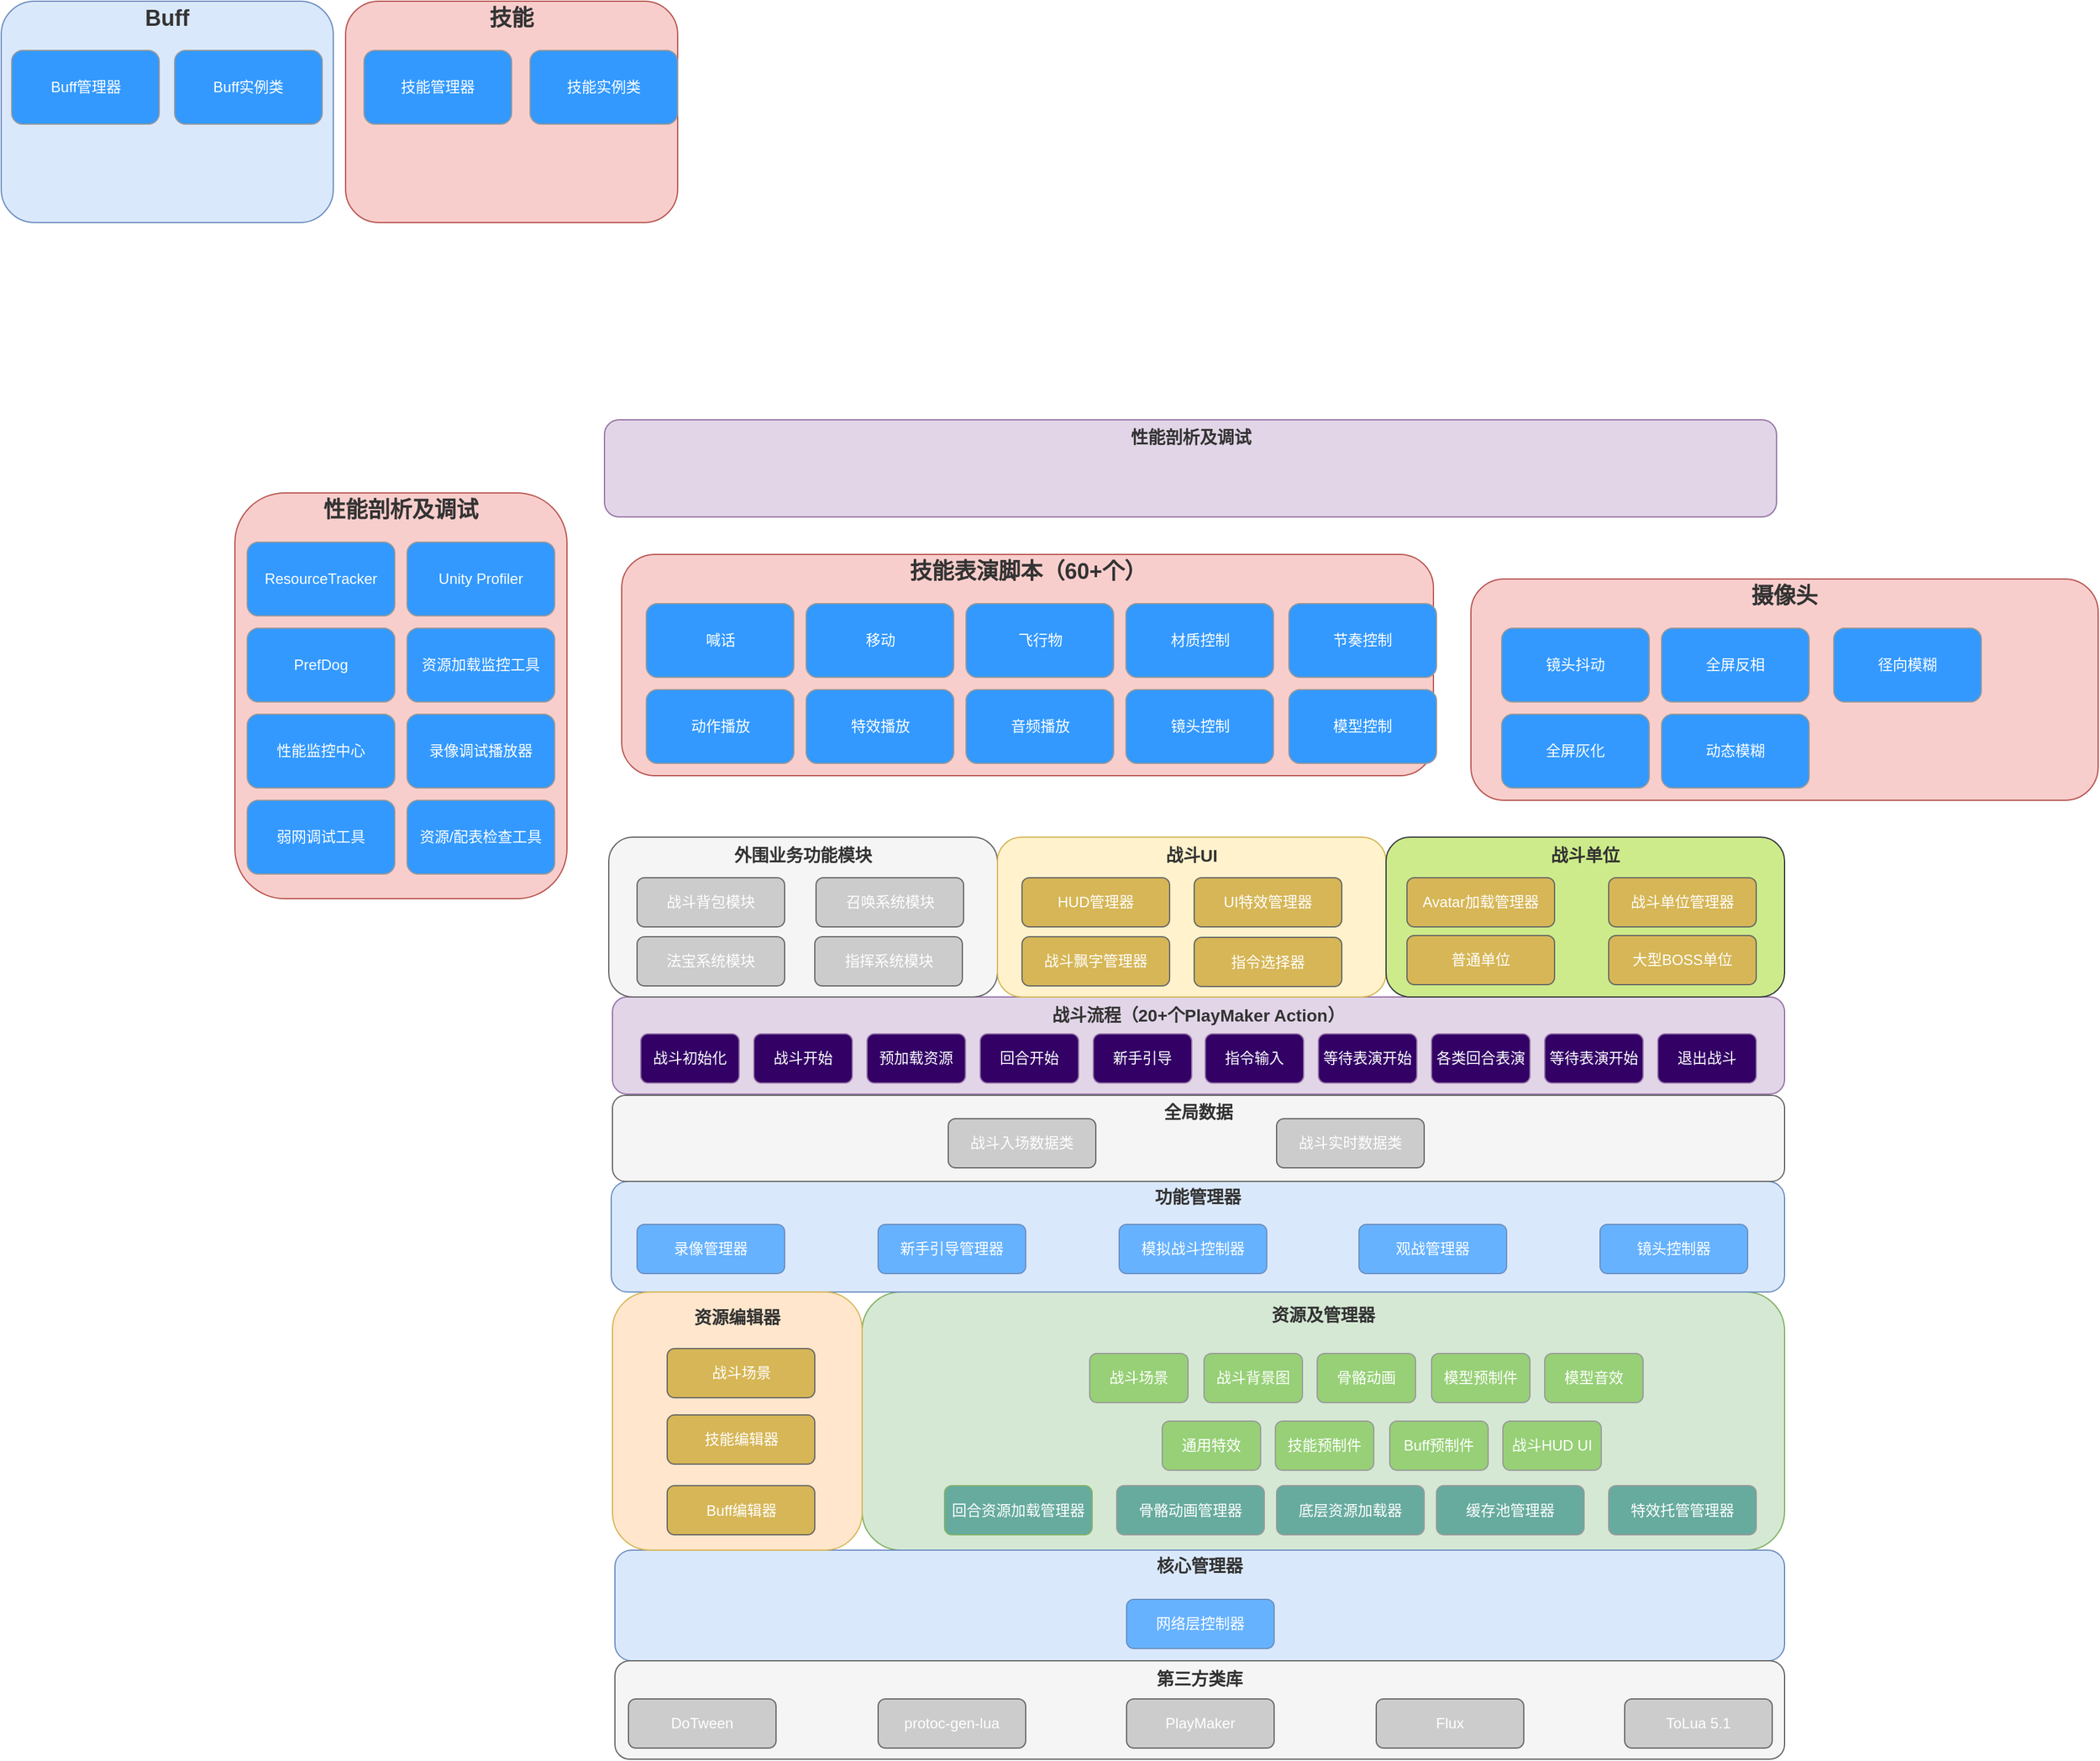 <mxfile version="12.1.8" type="github" pages="1"><diagram id="-Knro7iIvr_-B3o6s4ao" name="第 1 页"><mxGraphModel dx="2249" dy="745" grid="1" gridSize="10" guides="1" tooltips="1" connect="1" arrows="1" fold="1" page="1" pageScale="1" pageWidth="827" pageHeight="1169" math="0" shadow="0"><root><mxCell id="0"/><mxCell id="1" parent="0"/><mxCell id="s2iT2gd37a2M7Q--zr3d-125" value="&lt;font style=&quot;font-size: 18px&quot;&gt;&lt;b style=&quot;font-size: 14px&quot;&gt;&lt;font color=&quot;#333333&quot; style=&quot;font-size: 14px&quot;&gt;资源及管理器&lt;br&gt;&lt;br&gt;&lt;br&gt;&lt;br&gt;&lt;br&gt;&lt;br&gt;&lt;br&gt;&lt;br&gt;&lt;/font&gt;&lt;/b&gt;&lt;br&gt;&lt;/font&gt;" style="rounded=1;whiteSpace=wrap;html=1;strokeColor=#82b366;fillColor=#d5e8d4;" vertex="1" parent="1"><mxGeometry x="450" y="1350" width="750" height="210" as="geometry"/></mxCell><mxCell id="s2iT2gd37a2M7Q--zr3d-138" value="&lt;font style=&quot;font-size: 18px&quot;&gt;&lt;b style=&quot;font-size: 14px&quot;&gt;&lt;font color=&quot;#333333&quot; style=&quot;font-size: 14px&quot;&gt;核心管理器&lt;br&gt;&lt;br&gt;&lt;br&gt;&lt;/font&gt;&lt;/b&gt;&lt;br&gt;&lt;/font&gt;" style="rounded=1;whiteSpace=wrap;html=1;strokeColor=#6c8ebf;fillColor=#dae8fc;" vertex="1" parent="1"><mxGeometry x="249" y="1560" width="951" height="90" as="geometry"/></mxCell><mxCell id="s2iT2gd37a2M7Q--zr3d-35" value="&lt;font style=&quot;font-size: 18px&quot;&gt;&lt;font color=&quot;#333333&quot;&gt;&lt;b&gt;技能&lt;br&gt;&lt;/b&gt;&lt;/font&gt;&lt;br&gt;&lt;br&gt;&lt;br&gt;&lt;br&gt;&lt;br&gt;&lt;br&gt;&lt;br&gt;&lt;/font&gt;" style="rounded=1;whiteSpace=wrap;html=1;strokeColor=#b85450;fillColor=#f8cecc;" vertex="1" parent="1"><mxGeometry x="30" y="300" width="270" height="180" as="geometry"/></mxCell><mxCell id="s2iT2gd37a2M7Q--zr3d-92" value="&lt;font style=&quot;font-size: 18px&quot;&gt;&lt;font color=&quot;#333333&quot;&gt;&lt;b&gt;Buff&lt;br&gt;&lt;/b&gt;&lt;/font&gt;&lt;br&gt;&lt;br&gt;&lt;br&gt;&lt;br&gt;&lt;br&gt;&lt;br&gt;&lt;br&gt;&lt;/font&gt;" style="rounded=1;whiteSpace=wrap;html=1;strokeColor=#6c8ebf;fillColor=#dae8fc;" vertex="1" parent="1"><mxGeometry x="-250" y="300" width="270" height="180" as="geometry"/></mxCell><mxCell id="s2iT2gd37a2M7Q--zr3d-22" value="&lt;font color=&quot;#ffffff&quot;&gt;网络层控制器&lt;/font&gt;" style="rounded=1;whiteSpace=wrap;html=1;fillColor=#66B2FF;strokeColor=#6c8ebf;" vertex="1" parent="1"><mxGeometry x="665" y="1600" width="120" height="40" as="geometry"/></mxCell><mxCell id="s2iT2gd37a2M7Q--zr3d-25" value="&lt;font color=&quot;#ffffff&quot;&gt;骨骼动画管理器&lt;/font&gt;" style="rounded=1;whiteSpace=wrap;html=1;fillColor=#67AB9F;strokeColor=#999999;" vertex="1" parent="1"><mxGeometry x="657" y="1507.5" width="120" height="40" as="geometry"/></mxCell><mxCell id="s2iT2gd37a2M7Q--zr3d-26" value="&lt;font color=&quot;#ffffff&quot;&gt;缓存池管理器&lt;/font&gt;" style="rounded=1;whiteSpace=wrap;html=1;fillColor=#67AB9F;strokeColor=#999999;" vertex="1" parent="1"><mxGeometry x="917" y="1507.5" width="120" height="40" as="geometry"/></mxCell><mxCell id="s2iT2gd37a2M7Q--zr3d-49" value="&lt;font color=&quot;#ffffff&quot;&gt;回合资源加载管理器&lt;/font&gt;" style="rounded=1;whiteSpace=wrap;html=1;fillColor=#67AB9F;strokeColor=#82b366;" vertex="1" parent="1"><mxGeometry x="517" y="1507.5" width="120" height="40" as="geometry"/></mxCell><mxCell id="s2iT2gd37a2M7Q--zr3d-50" value="&lt;font style=&quot;font-size: 14px&quot;&gt;&lt;font color=&quot;#333333&quot; style=&quot;font-size: 14px&quot;&gt;&lt;b&gt;第三方类库&lt;br&gt;&lt;/b&gt;&lt;/font&gt;&lt;br&gt;&lt;br&gt;&lt;br&gt;&lt;/font&gt;" style="rounded=1;whiteSpace=wrap;html=1;strokeColor=#666666;fillColor=#f5f5f5;fontColor=#333333;" vertex="1" parent="1"><mxGeometry x="249" y="1650" width="951" height="80" as="geometry"/></mxCell><mxCell id="s2iT2gd37a2M7Q--zr3d-51" value="&lt;font style=&quot;font-size: 18px&quot;&gt;&lt;b&gt;&lt;font color=&quot;#333333&quot;&gt;技能表演脚本（&lt;/font&gt;&lt;/b&gt;&lt;b&gt;&lt;font color=&quot;#333333&quot;&gt;60+个&lt;/font&gt;&lt;/b&gt;&lt;b&gt;&lt;font color=&quot;#333333&quot;&gt;）&lt;/font&gt;&lt;/b&gt;&lt;b&gt;&lt;font color=&quot;#333333&quot;&gt;&lt;br&gt;&lt;br&gt;&lt;br&gt;&lt;br&gt;&lt;br&gt;&lt;br&gt;&lt;br&gt;&lt;/font&gt;&lt;/b&gt;&lt;br&gt;&lt;/font&gt;" style="rounded=1;whiteSpace=wrap;html=1;strokeColor=#b85450;fillColor=#f8cecc;" vertex="1" parent="1"><mxGeometry x="254.5" y="750" width="660" height="180" as="geometry"/></mxCell><mxCell id="s2iT2gd37a2M7Q--zr3d-52" value="&lt;font style=&quot;font-size: 18px&quot;&gt;&lt;font color=&quot;#333333&quot;&gt;&lt;b&gt;性能剖析及调试&lt;br&gt;&lt;/b&gt;&lt;/font&gt;&lt;br&gt;&lt;br&gt;&lt;br&gt;&lt;br&gt;&lt;br&gt;&lt;br&gt;&lt;br&gt;&lt;br&gt;&lt;br&gt;&lt;br&gt;&lt;br&gt;&lt;br&gt;&lt;br&gt;&lt;br&gt;&lt;/font&gt;" style="rounded=1;whiteSpace=wrap;html=1;strokeColor=#b85450;fillColor=#f8cecc;" vertex="1" parent="1"><mxGeometry x="-60" y="700" width="270" height="330" as="geometry"/></mxCell><mxCell id="s2iT2gd37a2M7Q--zr3d-55" value="&lt;font color=&quot;#ffffff&quot;&gt;录像调试播放器&lt;/font&gt;" style="rounded=1;whiteSpace=wrap;html=1;fillColor=#3399FF;strokeColor=#999999;" vertex="1" parent="1"><mxGeometry x="80" y="880" width="120" height="60" as="geometry"/></mxCell><mxCell id="s2iT2gd37a2M7Q--zr3d-56" value="&lt;font color=&quot;#ffffff&quot;&gt;弱网调试工具&lt;/font&gt;" style="rounded=1;whiteSpace=wrap;html=1;fillColor=#3399FF;strokeColor=#999999;" vertex="1" parent="1"><mxGeometry x="-50" y="950" width="120" height="60" as="geometry"/></mxCell><mxCell id="s2iT2gd37a2M7Q--zr3d-58" value="&lt;font color=&quot;#ffffff&quot;&gt;特效托管管理器&lt;/font&gt;" style="rounded=1;whiteSpace=wrap;html=1;fillColor=#67AB9F;strokeColor=#999999;" vertex="1" parent="1"><mxGeometry x="1057" y="1507.5" width="120" height="40" as="geometry"/></mxCell><mxCell id="s2iT2gd37a2M7Q--zr3d-63" value="&lt;font color=&quot;#ffffff&quot;&gt;Buff管理器&lt;/font&gt;" style="rounded=1;whiteSpace=wrap;html=1;fillColor=#3399FF;strokeColor=#999999;" vertex="1" parent="1"><mxGeometry x="-241.5" y="340" width="120" height="60" as="geometry"/></mxCell><mxCell id="s2iT2gd37a2M7Q--zr3d-64" value="&lt;font color=&quot;#ffffff&quot;&gt;技能管理器&lt;/font&gt;" style="rounded=1;whiteSpace=wrap;html=1;fillColor=#3399FF;strokeColor=#999999;" vertex="1" parent="1"><mxGeometry x="45" y="340" width="120" height="60" as="geometry"/></mxCell><mxCell id="s2iT2gd37a2M7Q--zr3d-69" value="&lt;font color=&quot;#ffffff&quot;&gt;DoTween&lt;/font&gt;" style="rounded=1;whiteSpace=wrap;html=1;fillColor=#CCCCCC;strokeColor=#666666;fontColor=#333333;" vertex="1" parent="1"><mxGeometry x="260" y="1681" width="120" height="40" as="geometry"/></mxCell><mxCell id="s2iT2gd37a2M7Q--zr3d-71" value="&lt;span style=&quot;text-align: left ; white-space: nowrap&quot;&gt;&lt;font color=&quot;#ffffff&quot;&gt;protoc-gen-lua&lt;/font&gt;&lt;/span&gt;" style="rounded=1;whiteSpace=wrap;html=1;fillColor=#CCCCCC;strokeColor=#666666;fontColor=#333333;" vertex="1" parent="1"><mxGeometry x="463" y="1681" width="120" height="40" as="geometry"/></mxCell><mxCell id="s2iT2gd37a2M7Q--zr3d-72" value="&lt;span style=&quot;text-align: left ; white-space: nowrap&quot;&gt;&lt;font color=&quot;#ffffff&quot;&gt;PlayMaker&lt;br&gt;&lt;/font&gt;&lt;/span&gt;" style="rounded=1;whiteSpace=wrap;html=1;fillColor=#CCCCCC;strokeColor=#666666;fontColor=#333333;" vertex="1" parent="1"><mxGeometry x="665" y="1681" width="120" height="40" as="geometry"/></mxCell><mxCell id="s2iT2gd37a2M7Q--zr3d-73" value="&lt;span style=&quot;text-align: left ; white-space: nowrap&quot;&gt;&lt;font color=&quot;#ffffff&quot;&gt;Flux&lt;br&gt;&lt;/font&gt;&lt;/span&gt;" style="rounded=1;whiteSpace=wrap;html=1;fillColor=#CCCCCC;strokeColor=#666666;fontColor=#333333;" vertex="1" parent="1"><mxGeometry x="868" y="1681" width="120" height="40" as="geometry"/></mxCell><mxCell id="s2iT2gd37a2M7Q--zr3d-74" value="&lt;span style=&quot;text-align: left ; white-space: nowrap&quot;&gt;&lt;font color=&quot;#ffffff&quot;&gt;ToLua 5.1&lt;br&gt;&lt;/font&gt;&lt;/span&gt;" style="rounded=1;whiteSpace=wrap;html=1;fillColor=#CCCCCC;strokeColor=#666666;fontColor=#333333;" vertex="1" parent="1"><mxGeometry x="1070" y="1681" width="120" height="40" as="geometry"/></mxCell><mxCell id="s2iT2gd37a2M7Q--zr3d-78" value="&lt;font style=&quot;font-size: 18px&quot;&gt;&lt;b&gt;&lt;font color=&quot;#333333&quot;&gt;摄像头&lt;br&gt;&lt;br&gt;&lt;br&gt;&lt;br&gt;&lt;br&gt;&lt;br&gt;&lt;br&gt;&lt;/font&gt;&lt;/b&gt;&lt;br&gt;&lt;/font&gt;" style="rounded=1;whiteSpace=wrap;html=1;strokeColor=#b85450;fillColor=#f8cecc;" vertex="1" parent="1"><mxGeometry x="945" y="770" width="510" height="180" as="geometry"/></mxCell><mxCell id="s2iT2gd37a2M7Q--zr3d-81" value="&lt;font color=&quot;#ffffff&quot;&gt;全屏反相&lt;/font&gt;" style="rounded=1;whiteSpace=wrap;html=1;fillColor=#3399FF;strokeColor=#999999;" vertex="1" parent="1"><mxGeometry x="1100" y="810" width="120" height="60" as="geometry"/></mxCell><mxCell id="s2iT2gd37a2M7Q--zr3d-83" value="&lt;font color=&quot;#ffffff&quot;&gt;镜头抖动&lt;/font&gt;" style="rounded=1;whiteSpace=wrap;html=1;fillColor=#3399FF;strokeColor=#999999;" vertex="1" parent="1"><mxGeometry x="970" y="810" width="120" height="60" as="geometry"/></mxCell><mxCell id="s2iT2gd37a2M7Q--zr3d-84" value="&lt;font color=&quot;#ffffff&quot;&gt;径向模糊&lt;/font&gt;" style="rounded=1;whiteSpace=wrap;html=1;fillColor=#3399FF;strokeColor=#999999;" vertex="1" parent="1"><mxGeometry x="1240" y="810" width="120" height="60" as="geometry"/></mxCell><mxCell id="s2iT2gd37a2M7Q--zr3d-85" value="&lt;font color=&quot;#ffffff&quot;&gt;全屏灰化&lt;/font&gt;" style="rounded=1;whiteSpace=wrap;html=1;fillColor=#3399FF;strokeColor=#999999;" vertex="1" parent="1"><mxGeometry x="970" y="880" width="120" height="60" as="geometry"/></mxCell><mxCell id="s2iT2gd37a2M7Q--zr3d-86" value="&lt;font color=&quot;#ffffff&quot;&gt;动态模糊&lt;/font&gt;" style="rounded=1;whiteSpace=wrap;html=1;fillColor=#3399FF;strokeColor=#999999;" vertex="1" parent="1"><mxGeometry x="1100" y="880" width="120" height="60" as="geometry"/></mxCell><mxCell id="s2iT2gd37a2M7Q--zr3d-93" value="&lt;font color=&quot;#ffffff&quot;&gt;喊话&lt;/font&gt;" style="rounded=1;whiteSpace=wrap;html=1;fillColor=#3399FF;strokeColor=#999999;" vertex="1" parent="1"><mxGeometry x="274.5" y="790" width="120" height="60" as="geometry"/></mxCell><mxCell id="s2iT2gd37a2M7Q--zr3d-94" value="&lt;font color=&quot;#ffffff&quot;&gt;移动&lt;/font&gt;" style="rounded=1;whiteSpace=wrap;html=1;fillColor=#3399FF;strokeColor=#999999;" vertex="1" parent="1"><mxGeometry x="404.5" y="790" width="120" height="60" as="geometry"/></mxCell><mxCell id="s2iT2gd37a2M7Q--zr3d-95" value="&lt;font color=&quot;#ffffff&quot;&gt;飞行物&lt;/font&gt;" style="rounded=1;whiteSpace=wrap;html=1;fillColor=#3399FF;strokeColor=#999999;" vertex="1" parent="1"><mxGeometry x="534.5" y="790" width="120" height="60" as="geometry"/></mxCell><mxCell id="s2iT2gd37a2M7Q--zr3d-96" value="&lt;font color=&quot;#ffffff&quot;&gt;材质控制&lt;/font&gt;" style="rounded=1;whiteSpace=wrap;html=1;fillColor=#3399FF;strokeColor=#999999;" vertex="1" parent="1"><mxGeometry x="664.5" y="790" width="120" height="60" as="geometry"/></mxCell><mxCell id="s2iT2gd37a2M7Q--zr3d-97" value="&lt;font color=&quot;#ffffff&quot;&gt;镜头控制&lt;/font&gt;" style="rounded=1;whiteSpace=wrap;html=1;fillColor=#3399FF;strokeColor=#999999;" vertex="1" parent="1"><mxGeometry x="664.5" y="860" width="120" height="60" as="geometry"/></mxCell><mxCell id="s2iT2gd37a2M7Q--zr3d-98" value="&lt;font color=&quot;#ffffff&quot;&gt;动作播放&lt;/font&gt;" style="rounded=1;whiteSpace=wrap;html=1;fillColor=#3399FF;strokeColor=#999999;" vertex="1" parent="1"><mxGeometry x="274.5" y="860" width="120" height="60" as="geometry"/></mxCell><mxCell id="s2iT2gd37a2M7Q--zr3d-99" value="&lt;font color=&quot;#ffffff&quot;&gt;特效播放&lt;/font&gt;" style="rounded=1;whiteSpace=wrap;html=1;fillColor=#3399FF;strokeColor=#999999;" vertex="1" parent="1"><mxGeometry x="404.5" y="860" width="120" height="60" as="geometry"/></mxCell><mxCell id="s2iT2gd37a2M7Q--zr3d-100" value="&lt;font color=&quot;#ffffff&quot;&gt;模型控制&lt;/font&gt;" style="rounded=1;whiteSpace=wrap;html=1;fillColor=#3399FF;strokeColor=#999999;" vertex="1" parent="1"><mxGeometry x="797" y="860" width="120" height="60" as="geometry"/></mxCell><mxCell id="s2iT2gd37a2M7Q--zr3d-101" value="&lt;font color=&quot;#ffffff&quot;&gt;节奏控制&lt;/font&gt;" style="rounded=1;whiteSpace=wrap;html=1;fillColor=#3399FF;strokeColor=#999999;" vertex="1" parent="1"><mxGeometry x="797" y="790" width="120" height="60" as="geometry"/></mxCell><mxCell id="s2iT2gd37a2M7Q--zr3d-104" value="&lt;font color=&quot;#ffffff&quot;&gt;音频播放&lt;/font&gt;" style="rounded=1;whiteSpace=wrap;html=1;fillColor=#3399FF;strokeColor=#999999;" vertex="1" parent="1"><mxGeometry x="534.5" y="860" width="120" height="60" as="geometry"/></mxCell><mxCell id="s2iT2gd37a2M7Q--zr3d-108" value="&lt;font color=&quot;#ffffff&quot;&gt;资源加载监控工具&lt;/font&gt;" style="rounded=1;whiteSpace=wrap;html=1;fillColor=#3399FF;strokeColor=#999999;" vertex="1" parent="1"><mxGeometry x="80" y="810" width="120" height="60" as="geometry"/></mxCell><mxCell id="s2iT2gd37a2M7Q--zr3d-111" value="&lt;font color=&quot;#ffffff&quot;&gt;性能监控中心&lt;/font&gt;" style="rounded=1;whiteSpace=wrap;html=1;fillColor=#3399FF;strokeColor=#999999;" vertex="1" parent="1"><mxGeometry x="-50" y="880" width="120" height="60" as="geometry"/></mxCell><mxCell id="s2iT2gd37a2M7Q--zr3d-112" value="&lt;font color=&quot;#ffffff&quot;&gt;资源/配表检查工具&lt;/font&gt;" style="rounded=1;whiteSpace=wrap;html=1;fillColor=#3399FF;strokeColor=#999999;" vertex="1" parent="1"><mxGeometry x="80" y="950" width="120" height="60" as="geometry"/></mxCell><mxCell id="s2iT2gd37a2M7Q--zr3d-113" value="&lt;font color=&quot;#ffffff&quot;&gt;ResourceTracker&lt;/font&gt;" style="rounded=1;whiteSpace=wrap;html=1;fillColor=#3399FF;strokeColor=#999999;" vertex="1" parent="1"><mxGeometry x="-50" y="740" width="120" height="60" as="geometry"/></mxCell><mxCell id="s2iT2gd37a2M7Q--zr3d-114" value="&lt;font color=&quot;#ffffff&quot;&gt;Unity Profiler&lt;/font&gt;" style="rounded=1;whiteSpace=wrap;html=1;fillColor=#3399FF;strokeColor=#999999;" vertex="1" parent="1"><mxGeometry x="80" y="740" width="120" height="60" as="geometry"/></mxCell><mxCell id="s2iT2gd37a2M7Q--zr3d-115" value="&lt;font color=&quot;#ffffff&quot;&gt;PrefDog&lt;/font&gt;" style="rounded=1;whiteSpace=wrap;html=1;fillColor=#3399FF;strokeColor=#999999;" vertex="1" parent="1"><mxGeometry x="-50" y="810" width="120" height="60" as="geometry"/></mxCell><mxCell id="s2iT2gd37a2M7Q--zr3d-123" value="&lt;font color=&quot;#ffffff&quot;&gt;技能实例类&lt;/font&gt;" style="rounded=1;whiteSpace=wrap;html=1;fillColor=#3399FF;strokeColor=#999999;" vertex="1" parent="1"><mxGeometry x="180" y="340" width="120" height="60" as="geometry"/></mxCell><mxCell id="s2iT2gd37a2M7Q--zr3d-124" value="&lt;font color=&quot;#ffffff&quot;&gt;Buff实例类&lt;/font&gt;" style="rounded=1;whiteSpace=wrap;html=1;fillColor=#3399FF;strokeColor=#999999;" vertex="1" parent="1"><mxGeometry x="-109" y="340" width="120" height="60" as="geometry"/></mxCell><mxCell id="s2iT2gd37a2M7Q--zr3d-126" value="&lt;font color=&quot;#ffffff&quot;&gt;骨骼动画&lt;/font&gt;" style="rounded=1;whiteSpace=wrap;html=1;fillColor=#97D077;strokeColor=#999999;" vertex="1" parent="1"><mxGeometry x="820" y="1400" width="80" height="40" as="geometry"/></mxCell><mxCell id="s2iT2gd37a2M7Q--zr3d-127" value="&lt;font color=&quot;#ffffff&quot;&gt;模型预制件&lt;/font&gt;" style="rounded=1;whiteSpace=wrap;html=1;fillColor=#97D077;strokeColor=#999999;" vertex="1" parent="1"><mxGeometry x="913" y="1400" width="80" height="40" as="geometry"/></mxCell><mxCell id="s2iT2gd37a2M7Q--zr3d-128" value="&lt;font color=&quot;#ffffff&quot;&gt;Buff预制件&lt;/font&gt;" style="rounded=1;whiteSpace=wrap;html=1;fillColor=#97D077;strokeColor=#999999;" vertex="1" parent="1"><mxGeometry x="879" y="1455" width="80" height="40" as="geometry"/></mxCell><mxCell id="s2iT2gd37a2M7Q--zr3d-129" value="&lt;font color=&quot;#ffffff&quot;&gt;通用特效&lt;/font&gt;" style="rounded=1;whiteSpace=wrap;html=1;fillColor=#97D077;strokeColor=#999999;" vertex="1" parent="1"><mxGeometry x="694" y="1455" width="80" height="40" as="geometry"/></mxCell><mxCell id="s2iT2gd37a2M7Q--zr3d-130" value="&lt;font color=&quot;#ffffff&quot;&gt;战斗场景&lt;/font&gt;" style="rounded=1;whiteSpace=wrap;html=1;fillColor=#97D077;strokeColor=#999999;" vertex="1" parent="1"><mxGeometry x="635" y="1400" width="80" height="40" as="geometry"/></mxCell><mxCell id="s2iT2gd37a2M7Q--zr3d-131" value="&lt;font color=&quot;#ffffff&quot;&gt;技能预制件&lt;/font&gt;" style="rounded=1;whiteSpace=wrap;html=1;fillColor=#97D077;strokeColor=#999999;" vertex="1" parent="1"><mxGeometry x="786" y="1455" width="80" height="40" as="geometry"/></mxCell><mxCell id="s2iT2gd37a2M7Q--zr3d-132" value="&lt;font color=&quot;#ffffff&quot;&gt;战斗HUD UI&lt;br&gt;&lt;/font&gt;" style="rounded=1;whiteSpace=wrap;html=1;fillColor=#97D077;strokeColor=#999999;" vertex="1" parent="1"><mxGeometry x="971" y="1455" width="80" height="40" as="geometry"/></mxCell><mxCell id="s2iT2gd37a2M7Q--zr3d-133" value="&lt;font color=&quot;#ffffff&quot;&gt;战斗背景图&lt;/font&gt;" style="rounded=1;whiteSpace=wrap;html=1;fillColor=#97D077;strokeColor=#999999;" vertex="1" parent="1"><mxGeometry x="728" y="1400" width="80" height="40" as="geometry"/></mxCell><mxCell id="s2iT2gd37a2M7Q--zr3d-134" value="&lt;font color=&quot;#ffffff&quot;&gt;模型音效&lt;/font&gt;" style="rounded=1;whiteSpace=wrap;html=1;fillColor=#97D077;strokeColor=#999999;" vertex="1" parent="1"><mxGeometry x="1005" y="1400" width="80" height="40" as="geometry"/></mxCell><mxCell id="s2iT2gd37a2M7Q--zr3d-135" value="&lt;font color=&quot;#ffffff&quot;&gt;底层资源加载器&lt;/font&gt;" style="rounded=1;whiteSpace=wrap;html=1;fillColor=#67AB9F;strokeColor=#999999;" vertex="1" parent="1"><mxGeometry x="787" y="1507.5" width="120" height="40" as="geometry"/></mxCell><mxCell id="s2iT2gd37a2M7Q--zr3d-140" value="&lt;font style=&quot;font-size: 18px&quot;&gt;&lt;b style=&quot;font-size: 14px&quot;&gt;&lt;font color=&quot;#333333&quot; style=&quot;font-size: 14px&quot;&gt;功能管理器&lt;br&gt;&lt;br&gt;&lt;br&gt;&lt;/font&gt;&lt;/b&gt;&lt;br&gt;&lt;/font&gt;" style="rounded=1;whiteSpace=wrap;html=1;strokeColor=#6c8ebf;fillColor=#dae8fc;" vertex="1" parent="1"><mxGeometry x="246" y="1260" width="954" height="90" as="geometry"/></mxCell><mxCell id="s2iT2gd37a2M7Q--zr3d-141" value="&lt;span style=&quot;color: rgb(255 , 255 , 255)&quot;&gt;录像管理器&lt;/span&gt;" style="rounded=1;whiteSpace=wrap;html=1;fillColor=#66B2FF;strokeColor=#6c8ebf;" vertex="1" parent="1"><mxGeometry x="267" y="1295" width="120" height="40" as="geometry"/></mxCell><mxCell id="s2iT2gd37a2M7Q--zr3d-142" value="&lt;span style=&quot;color: rgb(255 , 255 , 255)&quot;&gt;新手引导管理器&lt;/span&gt;" style="rounded=1;whiteSpace=wrap;html=1;fillColor=#66B2FF;strokeColor=#6c8ebf;" vertex="1" parent="1"><mxGeometry x="463" y="1295" width="120" height="40" as="geometry"/></mxCell><mxCell id="s2iT2gd37a2M7Q--zr3d-143" value="&lt;span style=&quot;color: rgb(255 , 255 , 255)&quot;&gt;模拟战斗控制器&lt;/span&gt;" style="rounded=1;whiteSpace=wrap;html=1;fillColor=#66B2FF;strokeColor=#6c8ebf;" vertex="1" parent="1"><mxGeometry x="659" y="1295" width="120" height="40" as="geometry"/></mxCell><mxCell id="s2iT2gd37a2M7Q--zr3d-145" value="&lt;span style=&quot;color: rgb(255 , 255 , 255)&quot;&gt;观战管理器&lt;/span&gt;" style="rounded=1;whiteSpace=wrap;html=1;fillColor=#66B2FF;strokeColor=#6c8ebf;" vertex="1" parent="1"><mxGeometry x="854" y="1295" width="120" height="40" as="geometry"/></mxCell><mxCell id="s2iT2gd37a2M7Q--zr3d-146" value="&lt;span style=&quot;color: rgb(255 , 255 , 255)&quot;&gt;镜头控制器&lt;/span&gt;" style="rounded=1;whiteSpace=wrap;html=1;fillColor=#66B2FF;strokeColor=#6c8ebf;" vertex="1" parent="1"><mxGeometry x="1050" y="1295" width="120" height="40" as="geometry"/></mxCell><mxCell id="s2iT2gd37a2M7Q--zr3d-147" value="&lt;font style=&quot;font-size: 18px&quot;&gt;&lt;b style=&quot;font-size: 14px&quot;&gt;&lt;font color=&quot;#333333&quot; style=&quot;font-size: 14px&quot;&gt;&lt;br&gt;全局数据&lt;br&gt;&lt;br&gt;&lt;br&gt;&lt;/font&gt;&lt;/b&gt;&lt;br&gt;&lt;/font&gt;" style="rounded=1;whiteSpace=wrap;html=1;strokeColor=#666666;fillColor=#f5f5f5;fontColor=#333333;" vertex="1" parent="1"><mxGeometry x="247" y="1190" width="953" height="70" as="geometry"/></mxCell><mxCell id="s2iT2gd37a2M7Q--zr3d-148" value="&lt;font color=&quot;#ffffff&quot;&gt;战斗入场数据类&lt;/font&gt;" style="rounded=1;whiteSpace=wrap;html=1;fillColor=#CCCCCC;strokeColor=#666666;fontColor=#333333;" vertex="1" parent="1"><mxGeometry x="520" y="1209" width="120" height="40" as="geometry"/></mxCell><mxCell id="s2iT2gd37a2M7Q--zr3d-149" value="&lt;font color=&quot;#ffffff&quot;&gt;战斗实时数据类&lt;/font&gt;" style="rounded=1;whiteSpace=wrap;html=1;fillColor=#CCCCCC;strokeColor=#666666;fontColor=#333333;" vertex="1" parent="1"><mxGeometry x="787" y="1209" width="120" height="40" as="geometry"/></mxCell><mxCell id="s2iT2gd37a2M7Q--zr3d-151" value="&lt;font style=&quot;font-size: 14px&quot;&gt;&lt;b style=&quot;color: rgb(51 , 51 , 51)&quot;&gt;战斗流程（20+个PlayMaker Action）&lt;/b&gt;&lt;b style=&quot;font-size: 14px&quot;&gt;&lt;font color=&quot;#333333&quot; style=&quot;font-size: 14px&quot;&gt;&lt;br&gt;&lt;br&gt;&lt;br&gt;&lt;/font&gt;&lt;/b&gt;&lt;br&gt;&lt;/font&gt;" style="rounded=1;whiteSpace=wrap;html=1;fillColor=#e1d5e7;strokeColor=#9673a6;" vertex="1" parent="1"><mxGeometry x="247" y="1110" width="953" height="79" as="geometry"/></mxCell><mxCell id="s2iT2gd37a2M7Q--zr3d-152" value="&lt;span style=&quot;color: rgb(255 , 255 , 255)&quot;&gt;战斗初始化&lt;/span&gt;" style="rounded=1;whiteSpace=wrap;html=1;fillColor=#330066;strokeColor=#9673A6;" vertex="1" parent="1"><mxGeometry x="270" y="1140" width="80" height="40" as="geometry"/></mxCell><mxCell id="s2iT2gd37a2M7Q--zr3d-153" value="&lt;span style=&quot;color: rgb(255 , 255 , 255)&quot;&gt;等待表演开始&lt;/span&gt;" style="rounded=1;whiteSpace=wrap;html=1;fillColor=#330066;strokeColor=#9673A6;" vertex="1" parent="1"><mxGeometry x="1005" y="1140" width="80" height="40" as="geometry"/></mxCell><mxCell id="s2iT2gd37a2M7Q--zr3d-154" value="&lt;span style=&quot;color: rgb(255 , 255 , 255)&quot;&gt;战斗开始&lt;/span&gt;" style="rounded=1;whiteSpace=wrap;html=1;fillColor=#330066;strokeColor=#9673A6;" vertex="1" parent="1"><mxGeometry x="362" y="1140" width="80" height="40" as="geometry"/></mxCell><mxCell id="s2iT2gd37a2M7Q--zr3d-155" value="&lt;span style=&quot;color: rgb(255 , 255 , 255)&quot;&gt;预加载资源&lt;/span&gt;" style="rounded=1;whiteSpace=wrap;html=1;fillColor=#330066;strokeColor=#9673A6;" vertex="1" parent="1"><mxGeometry x="454" y="1140" width="80" height="40" as="geometry"/></mxCell><mxCell id="s2iT2gd37a2M7Q--zr3d-156" value="&lt;span style=&quot;color: rgb(255 , 255 , 255)&quot;&gt;回合开始&lt;/span&gt;" style="rounded=1;whiteSpace=wrap;html=1;fillColor=#330066;strokeColor=#9673A6;" vertex="1" parent="1"><mxGeometry x="546" y="1140" width="80" height="40" as="geometry"/></mxCell><mxCell id="s2iT2gd37a2M7Q--zr3d-157" value="&lt;span style=&quot;color: rgb(255 , 255 , 255)&quot;&gt;新手引导&lt;/span&gt;" style="rounded=1;whiteSpace=wrap;html=1;fillColor=#330066;strokeColor=#9673A6;" vertex="1" parent="1"><mxGeometry x="638" y="1140" width="80" height="40" as="geometry"/></mxCell><mxCell id="s2iT2gd37a2M7Q--zr3d-158" value="&lt;span style=&quot;color: rgb(255 , 255 , 255)&quot;&gt;指令输入&lt;/span&gt;" style="rounded=1;whiteSpace=wrap;html=1;fillColor=#330066;strokeColor=#9673A6;" vertex="1" parent="1"><mxGeometry x="729" y="1140" width="80" height="40" as="geometry"/></mxCell><mxCell id="s2iT2gd37a2M7Q--zr3d-159" value="&lt;font color=&quot;#ffffff&quot;&gt;等待表演开始&lt;/font&gt;" style="rounded=1;whiteSpace=wrap;html=1;fillColor=#330066;strokeColor=#9673A6;" vertex="1" parent="1"><mxGeometry x="821" y="1140" width="80" height="40" as="geometry"/></mxCell><mxCell id="s2iT2gd37a2M7Q--zr3d-160" value="&lt;font color=&quot;#ffffff&quot;&gt;各类回合表演&lt;/font&gt;" style="rounded=1;whiteSpace=wrap;html=1;fillColor=#330066;strokeColor=#9673A6;" vertex="1" parent="1"><mxGeometry x="913" y="1140" width="80" height="40" as="geometry"/></mxCell><mxCell id="s2iT2gd37a2M7Q--zr3d-161" value="&lt;span style=&quot;color: rgb(255 , 255 , 255)&quot;&gt;退出战斗&lt;/span&gt;" style="rounded=1;whiteSpace=wrap;html=1;fillColor=#330066;strokeColor=#9673A6;" vertex="1" parent="1"><mxGeometry x="1097" y="1140" width="80" height="40" as="geometry"/></mxCell><mxCell id="s2iT2gd37a2M7Q--zr3d-163" value="&lt;font style=&quot;font-size: 14px&quot;&gt;&lt;b style=&quot;color: rgb(51 , 51 , 51)&quot;&gt;资源编辑器&lt;/b&gt;&lt;b style=&quot;font-size: 14px&quot;&gt;&lt;font color=&quot;#333333&quot; style=&quot;font-size: 14px&quot;&gt;&lt;br&gt;&lt;br&gt;&lt;br&gt;&lt;br&gt;&lt;br&gt;&lt;br&gt;&lt;br&gt;&lt;br&gt;&lt;br&gt;&lt;br&gt;&lt;/font&gt;&lt;/b&gt;&lt;br&gt;&lt;/font&gt;" style="rounded=1;whiteSpace=wrap;html=1;fillColor=#FFE6CC;strokeColor=#d6b656;" vertex="1" parent="1"><mxGeometry x="247" y="1350" width="203" height="210" as="geometry"/></mxCell><mxCell id="s2iT2gd37a2M7Q--zr3d-164" value="&lt;font color=&quot;#ffffff&quot;&gt;战斗场景&lt;/font&gt;" style="rounded=1;whiteSpace=wrap;html=1;fillColor=#D6B656;strokeColor=#666666;" vertex="1" parent="1"><mxGeometry x="291.5" y="1396" width="120" height="40" as="geometry"/></mxCell><mxCell id="s2iT2gd37a2M7Q--zr3d-165" value="&lt;font color=&quot;#ffffff&quot;&gt;技能编辑器&lt;/font&gt;" style="rounded=1;whiteSpace=wrap;html=1;fillColor=#D6B656;strokeColor=#666666;fontColor=#ffffff;" vertex="1" parent="1"><mxGeometry x="291.5" y="1450" width="120" height="40" as="geometry"/></mxCell><mxCell id="s2iT2gd37a2M7Q--zr3d-166" value="&lt;font color=&quot;#ffffff&quot;&gt;Buff编辑器&lt;/font&gt;" style="rounded=1;whiteSpace=wrap;html=1;fillColor=#D6B656;strokeColor=#666666;fontColor=#ffffff;" vertex="1" parent="1"><mxGeometry x="291.5" y="1507.5" width="120" height="40" as="geometry"/></mxCell><mxCell id="s2iT2gd37a2M7Q--zr3d-167" value="&lt;font style=&quot;font-size: 14px&quot;&gt;&lt;b style=&quot;color: rgb(51 , 51 , 51)&quot;&gt;外围业务功能模块&lt;/b&gt;&lt;b style=&quot;font-size: 14px&quot;&gt;&lt;font color=&quot;#333333&quot; style=&quot;font-size: 14px&quot;&gt;&lt;br&gt;&lt;br&gt;&lt;br&gt;&lt;br&gt;&lt;br&gt;&lt;br&gt;&lt;/font&gt;&lt;/b&gt;&lt;br&gt;&lt;/font&gt;" style="rounded=1;whiteSpace=wrap;html=1;fillColor=#f5f5f5;strokeColor=#666666;fontColor=#333333;" vertex="1" parent="1"><mxGeometry x="244" y="980" width="316" height="130" as="geometry"/></mxCell><mxCell id="s2iT2gd37a2M7Q--zr3d-168" value="&lt;font color=&quot;#ffffff&quot;&gt;战斗背包模块&lt;/font&gt;" style="rounded=1;whiteSpace=wrap;html=1;fillColor=#CCCCCC;strokeColor=#666666;fontColor=#333333;" vertex="1" parent="1"><mxGeometry x="267" y="1013" width="120" height="40" as="geometry"/></mxCell><mxCell id="s2iT2gd37a2M7Q--zr3d-170" value="&lt;font color=&quot;#ffffff&quot;&gt;召唤系统模块&lt;/font&gt;" style="rounded=1;whiteSpace=wrap;html=1;fillColor=#CCCCCC;strokeColor=#666666;fontColor=#333333;" vertex="1" parent="1"><mxGeometry x="412.5" y="1013" width="120" height="40" as="geometry"/></mxCell><mxCell id="s2iT2gd37a2M7Q--zr3d-171" value="&lt;font color=&quot;#ffffff&quot;&gt;法宝系统模块&lt;/font&gt;" style="rounded=1;whiteSpace=wrap;html=1;fillColor=#CCCCCC;strokeColor=#666666;fontColor=#333333;" vertex="1" parent="1"><mxGeometry x="267" y="1061" width="120" height="40" as="geometry"/></mxCell><mxCell id="s2iT2gd37a2M7Q--zr3d-172" value="&lt;font color=&quot;#ffffff&quot;&gt;指挥系统模块&lt;/font&gt;" style="rounded=1;whiteSpace=wrap;html=1;fillColor=#CCCCCC;strokeColor=#666666;fontColor=#333333;" vertex="1" parent="1"><mxGeometry x="411.5" y="1061" width="120" height="40" as="geometry"/></mxCell><mxCell id="s2iT2gd37a2M7Q--zr3d-173" value="&lt;font style=&quot;font-size: 14px&quot;&gt;&lt;b style=&quot;color: rgb(51 , 51 , 51)&quot;&gt;战斗UI&lt;/b&gt;&lt;b style=&quot;font-size: 14px&quot;&gt;&lt;font color=&quot;#333333&quot; style=&quot;font-size: 14px&quot;&gt;&lt;br&gt;&lt;br&gt;&lt;br&gt;&lt;br&gt;&lt;br&gt;&lt;br&gt;&lt;/font&gt;&lt;/b&gt;&lt;br&gt;&lt;/font&gt;" style="rounded=1;whiteSpace=wrap;html=1;fillColor=#fff2cc;strokeColor=#d6b656;" vertex="1" parent="1"><mxGeometry x="560" y="980" width="316" height="130" as="geometry"/></mxCell><mxCell id="s2iT2gd37a2M7Q--zr3d-174" value="&lt;font color=&quot;#ffffff&quot;&gt;HUD管理器&lt;/font&gt;" style="rounded=1;whiteSpace=wrap;html=1;fillColor=#D6B656;strokeColor=#666666;fontColor=#333333;" vertex="1" parent="1"><mxGeometry x="580" y="1013" width="120" height="40" as="geometry"/></mxCell><mxCell id="s2iT2gd37a2M7Q--zr3d-177" value="&lt;font color=&quot;#ffffff&quot;&gt;UI特效管理器&lt;/font&gt;" style="rounded=1;whiteSpace=wrap;html=1;fillColor=#D6B656;strokeColor=#666666;fontColor=#333333;" vertex="1" parent="1"><mxGeometry x="720" y="1013" width="120" height="40" as="geometry"/></mxCell><mxCell id="s2iT2gd37a2M7Q--zr3d-178" value="&lt;font color=&quot;#ffffff&quot;&gt;战斗飘字管理器&lt;/font&gt;" style="rounded=1;whiteSpace=wrap;html=1;fillColor=#D6B656;strokeColor=#666666;fontColor=#333333;" vertex="1" parent="1"><mxGeometry x="580" y="1061" width="120" height="40" as="geometry"/></mxCell><mxCell id="s2iT2gd37a2M7Q--zr3d-179" value="&lt;font color=&quot;#ffffff&quot;&gt;指令选择器&lt;/font&gt;" style="rounded=1;whiteSpace=wrap;html=1;fillColor=#D6B656;strokeColor=#666666;fontColor=#333333;" vertex="1" parent="1"><mxGeometry x="720" y="1061.5" width="120" height="40" as="geometry"/></mxCell><mxCell id="s2iT2gd37a2M7Q--zr3d-180" value="&lt;font style=&quot;font-size: 14px&quot;&gt;&lt;b style=&quot;color: rgb(51 , 51 , 51)&quot;&gt;战斗单位&lt;/b&gt;&lt;b style=&quot;font-size: 14px&quot;&gt;&lt;font color=&quot;#333333&quot; style=&quot;font-size: 14px&quot;&gt;&lt;br&gt;&lt;br&gt;&lt;br&gt;&lt;br&gt;&lt;br&gt;&lt;br&gt;&lt;/font&gt;&lt;/b&gt;&lt;br&gt;&lt;/font&gt;" style="rounded=1;whiteSpace=wrap;html=1;fillColor=#cdeb8b;strokeColor=#36393d;" vertex="1" parent="1"><mxGeometry x="876" y="980" width="324" height="130" as="geometry"/></mxCell><mxCell id="s2iT2gd37a2M7Q--zr3d-181" value="&lt;font color=&quot;#ffffff&quot;&gt;Avatar加载管理器&lt;/font&gt;" style="rounded=1;whiteSpace=wrap;html=1;fillColor=#D6B656;strokeColor=#666666;fontColor=#333333;" vertex="1" parent="1"><mxGeometry x="893" y="1013" width="120" height="40" as="geometry"/></mxCell><mxCell id="s2iT2gd37a2M7Q--zr3d-182" value="&lt;font color=&quot;#ffffff&quot;&gt;战斗单位管理器&lt;/font&gt;" style="rounded=1;whiteSpace=wrap;html=1;fillColor=#D6B656;strokeColor=#666666;fontColor=#333333;" vertex="1" parent="1"><mxGeometry x="1057" y="1013" width="120" height="40" as="geometry"/></mxCell><mxCell id="s2iT2gd37a2M7Q--zr3d-183" value="&lt;font color=&quot;#ffffff&quot;&gt;普通单位&lt;/font&gt;" style="rounded=1;whiteSpace=wrap;html=1;fillColor=#D6B656;strokeColor=#666666;fontColor=#333333;" vertex="1" parent="1"><mxGeometry x="893" y="1060" width="120" height="40" as="geometry"/></mxCell><mxCell id="s2iT2gd37a2M7Q--zr3d-184" value="&lt;font color=&quot;#ffffff&quot;&gt;大型BOSS单位&lt;/font&gt;" style="rounded=1;whiteSpace=wrap;html=1;fillColor=#D6B656;strokeColor=#666666;fontColor=#333333;" vertex="1" parent="1"><mxGeometry x="1057" y="1060" width="120" height="40" as="geometry"/></mxCell><mxCell id="s2iT2gd37a2M7Q--zr3d-185" value="&lt;font style=&quot;font-size: 14px&quot;&gt;&lt;b style=&quot;color: rgb(51 , 51 , 51)&quot;&gt;性能剖析及调试&lt;/b&gt;&lt;b style=&quot;font-size: 14px&quot;&gt;&lt;font color=&quot;#333333&quot; style=&quot;font-size: 14px&quot;&gt;&lt;br&gt;&lt;br&gt;&lt;br&gt;&lt;/font&gt;&lt;/b&gt;&lt;br&gt;&lt;/font&gt;" style="rounded=1;whiteSpace=wrap;html=1;fillColor=#e1d5e7;strokeColor=#9673a6;" vertex="1" parent="1"><mxGeometry x="240.5" y="640.5" width="953" height="79" as="geometry"/></mxCell></root></mxGraphModel></diagram></mxfile>